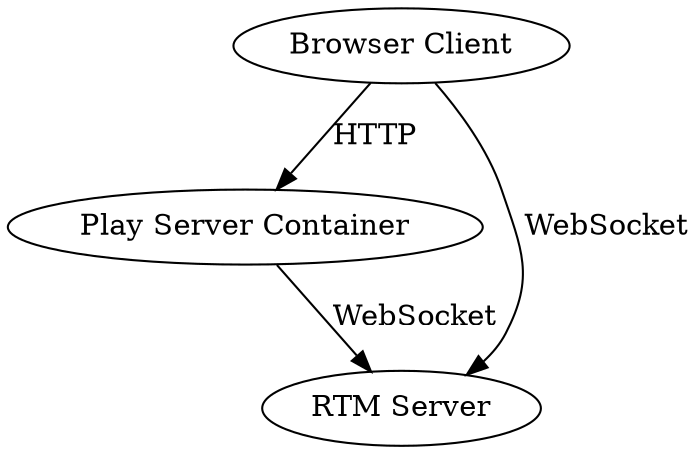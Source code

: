 digraph G {
  Browser -> Server [label="HTTP"];
  Browser -> Play [label="WebSocket"];
  Server -> Play [label="WebSocket"];

  Browser [label="Browser Client"];
  Server [label="Play Server Container"];
  Play [label="RTM Server"];
}
